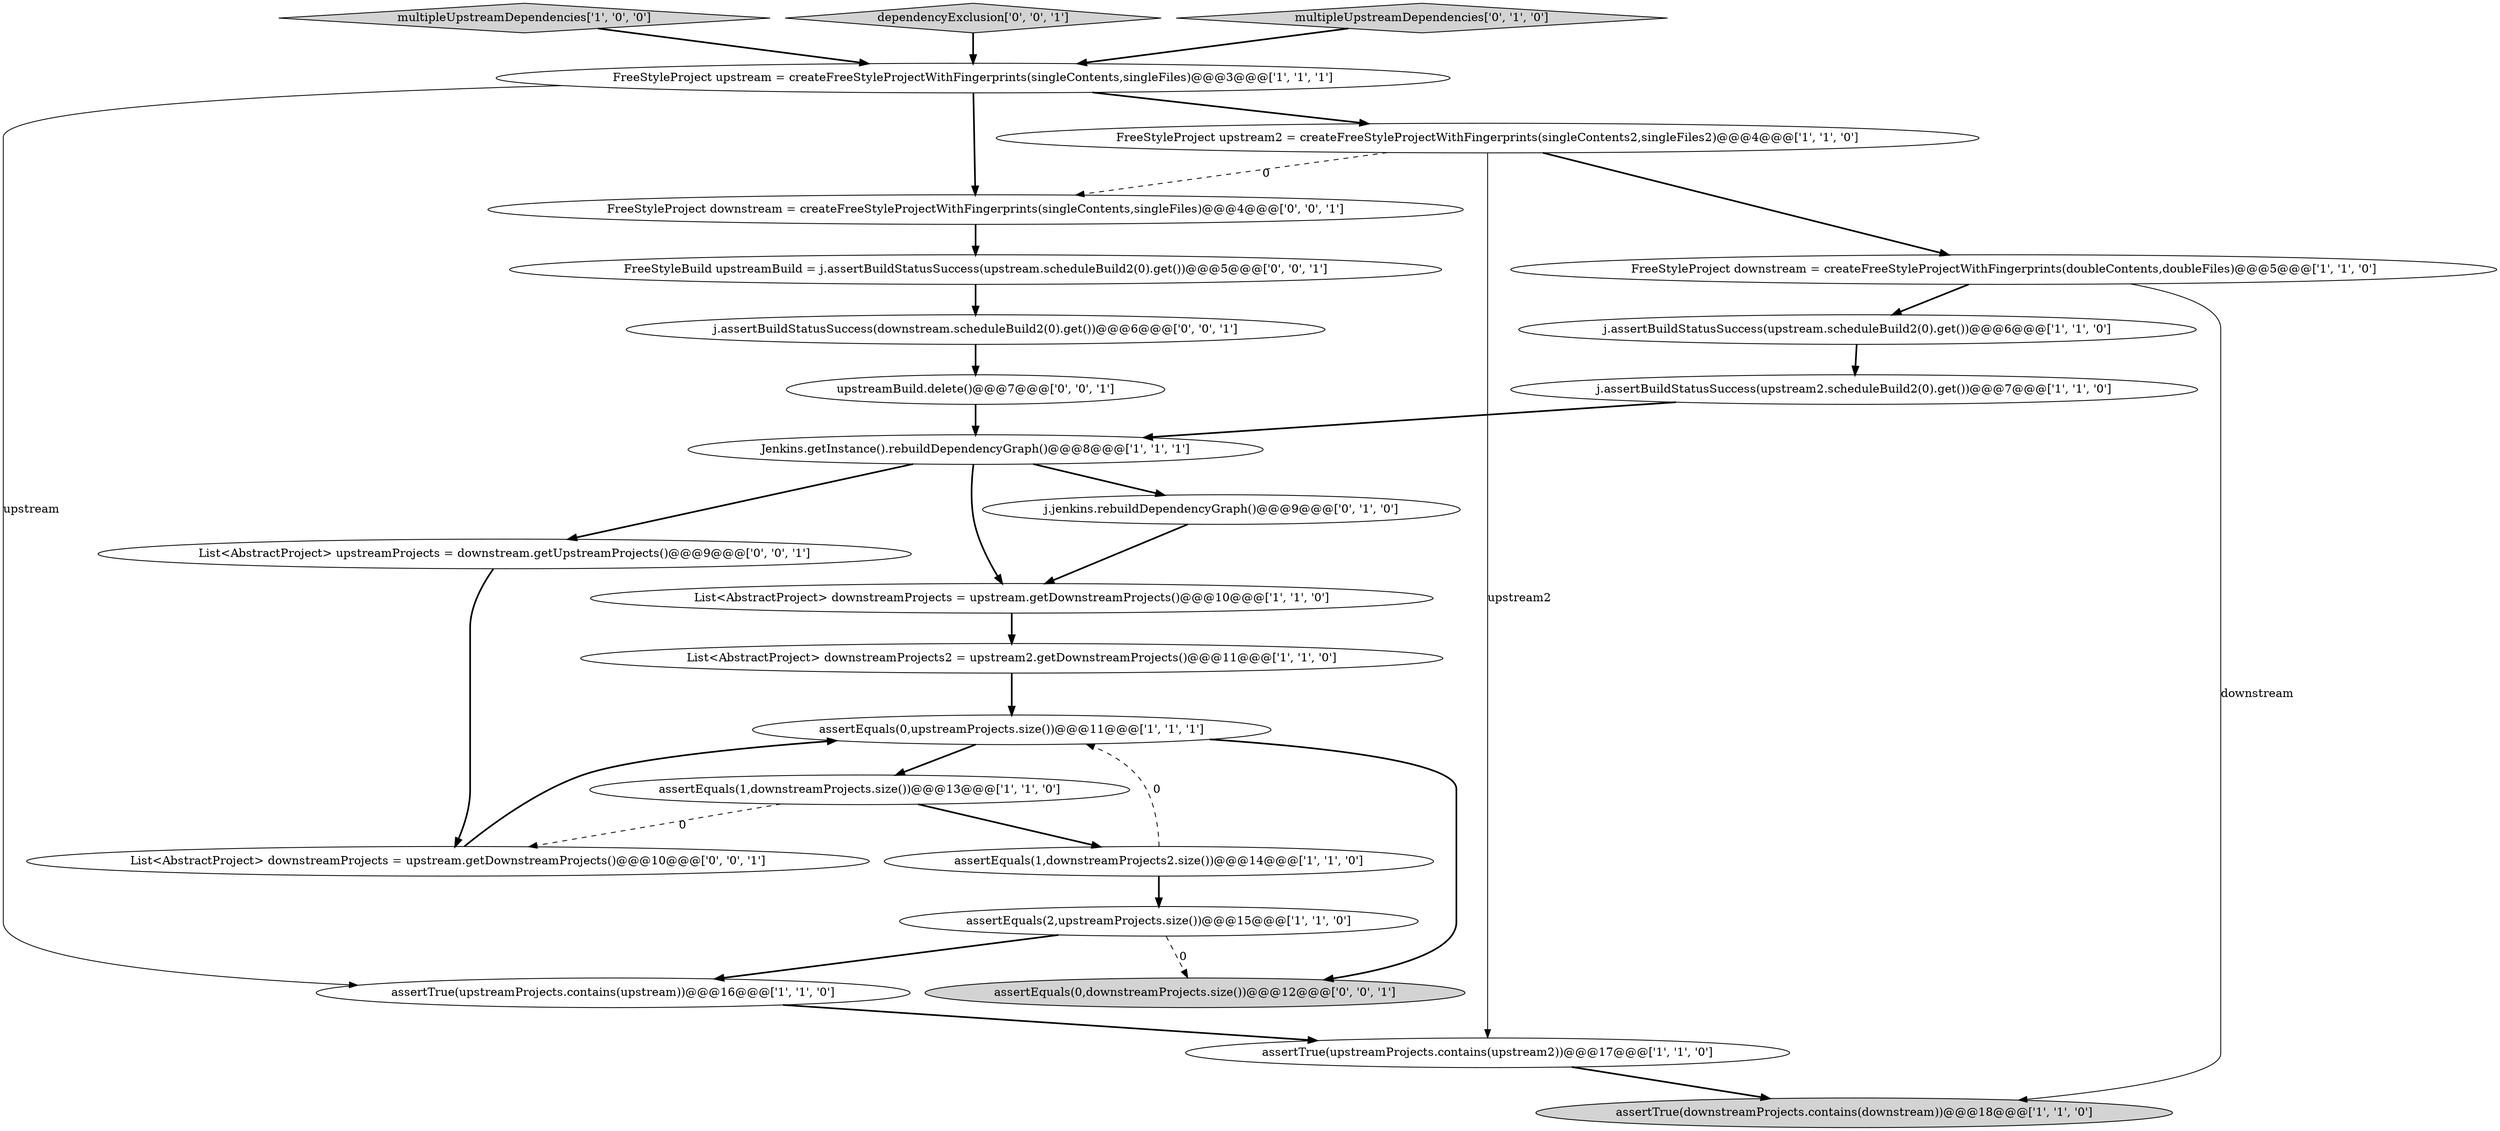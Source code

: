 digraph {
24 [style = filled, label = "j.assertBuildStatusSuccess(downstream.scheduleBuild2(0).get())@@@6@@@['0', '0', '1']", fillcolor = white, shape = ellipse image = "AAA0AAABBB3BBB"];
25 [style = filled, label = "FreeStyleProject downstream = createFreeStyleProjectWithFingerprints(singleContents,singleFiles)@@@4@@@['0', '0', '1']", fillcolor = white, shape = ellipse image = "AAA0AAABBB3BBB"];
23 [style = filled, label = "assertEquals(0,downstreamProjects.size())@@@12@@@['0', '0', '1']", fillcolor = lightgray, shape = ellipse image = "AAA0AAABBB3BBB"];
12 [style = filled, label = "multipleUpstreamDependencies['1', '0', '0']", fillcolor = lightgray, shape = diamond image = "AAA0AAABBB1BBB"];
5 [style = filled, label = "assertEquals(0,upstreamProjects.size())@@@11@@@['1', '1', '1']", fillcolor = white, shape = ellipse image = "AAA0AAABBB1BBB"];
8 [style = filled, label = "FreeStyleProject upstream = createFreeStyleProjectWithFingerprints(singleContents,singleFiles)@@@3@@@['1', '1', '1']", fillcolor = white, shape = ellipse image = "AAA0AAABBB1BBB"];
0 [style = filled, label = "assertEquals(1,downstreamProjects2.size())@@@14@@@['1', '1', '0']", fillcolor = white, shape = ellipse image = "AAA0AAABBB1BBB"];
11 [style = filled, label = "FreeStyleProject upstream2 = createFreeStyleProjectWithFingerprints(singleContents2,singleFiles2)@@@4@@@['1', '1', '0']", fillcolor = white, shape = ellipse image = "AAA0AAABBB1BBB"];
13 [style = filled, label = "assertEquals(2,upstreamProjects.size())@@@15@@@['1', '1', '0']", fillcolor = white, shape = ellipse image = "AAA0AAABBB1BBB"];
14 [style = filled, label = "List<AbstractProject> downstreamProjects = upstream.getDownstreamProjects()@@@10@@@['1', '1', '0']", fillcolor = white, shape = ellipse image = "AAA0AAABBB1BBB"];
9 [style = filled, label = "assertTrue(downstreamProjects.contains(downstream))@@@18@@@['1', '1', '0']", fillcolor = lightgray, shape = ellipse image = "AAA0AAABBB1BBB"];
4 [style = filled, label = "Jenkins.getInstance().rebuildDependencyGraph()@@@8@@@['1', '1', '1']", fillcolor = white, shape = ellipse image = "AAA0AAABBB1BBB"];
20 [style = filled, label = "FreeStyleBuild upstreamBuild = j.assertBuildStatusSuccess(upstream.scheduleBuild2(0).get())@@@5@@@['0', '0', '1']", fillcolor = white, shape = ellipse image = "AAA0AAABBB3BBB"];
15 [style = filled, label = "assertTrue(upstreamProjects.contains(upstream))@@@16@@@['1', '1', '0']", fillcolor = white, shape = ellipse image = "AAA0AAABBB1BBB"];
21 [style = filled, label = "List<AbstractProject> upstreamProjects = downstream.getUpstreamProjects()@@@9@@@['0', '0', '1']", fillcolor = white, shape = ellipse image = "AAA0AAABBB3BBB"];
1 [style = filled, label = "assertTrue(upstreamProjects.contains(upstream2))@@@17@@@['1', '1', '0']", fillcolor = white, shape = ellipse image = "AAA0AAABBB1BBB"];
3 [style = filled, label = "j.assertBuildStatusSuccess(upstream.scheduleBuild2(0).get())@@@6@@@['1', '1', '0']", fillcolor = white, shape = ellipse image = "AAA0AAABBB1BBB"];
7 [style = filled, label = "assertEquals(1,downstreamProjects.size())@@@13@@@['1', '1', '0']", fillcolor = white, shape = ellipse image = "AAA0AAABBB1BBB"];
18 [style = filled, label = "upstreamBuild.delete()@@@7@@@['0', '0', '1']", fillcolor = white, shape = ellipse image = "AAA0AAABBB3BBB"];
19 [style = filled, label = "dependencyExclusion['0', '0', '1']", fillcolor = lightgray, shape = diamond image = "AAA0AAABBB3BBB"];
6 [style = filled, label = "j.assertBuildStatusSuccess(upstream2.scheduleBuild2(0).get())@@@7@@@['1', '1', '0']", fillcolor = white, shape = ellipse image = "AAA0AAABBB1BBB"];
17 [style = filled, label = "multipleUpstreamDependencies['0', '1', '0']", fillcolor = lightgray, shape = diamond image = "AAA0AAABBB2BBB"];
2 [style = filled, label = "List<AbstractProject> downstreamProjects2 = upstream2.getDownstreamProjects()@@@11@@@['1', '1', '0']", fillcolor = white, shape = ellipse image = "AAA0AAABBB1BBB"];
16 [style = filled, label = "j.jenkins.rebuildDependencyGraph()@@@9@@@['0', '1', '0']", fillcolor = white, shape = ellipse image = "AAA1AAABBB2BBB"];
22 [style = filled, label = "List<AbstractProject> downstreamProjects = upstream.getDownstreamProjects()@@@10@@@['0', '0', '1']", fillcolor = white, shape = ellipse image = "AAA0AAABBB3BBB"];
10 [style = filled, label = "FreeStyleProject downstream = createFreeStyleProjectWithFingerprints(doubleContents,doubleFiles)@@@5@@@['1', '1', '0']", fillcolor = white, shape = ellipse image = "AAA0AAABBB1BBB"];
13->15 [style = bold, label=""];
22->5 [style = bold, label=""];
15->1 [style = bold, label=""];
1->9 [style = bold, label=""];
10->9 [style = solid, label="downstream"];
6->4 [style = bold, label=""];
24->18 [style = bold, label=""];
21->22 [style = bold, label=""];
4->16 [style = bold, label=""];
2->5 [style = bold, label=""];
25->20 [style = bold, label=""];
19->8 [style = bold, label=""];
11->25 [style = dashed, label="0"];
8->15 [style = solid, label="upstream"];
0->13 [style = bold, label=""];
0->5 [style = dashed, label="0"];
10->3 [style = bold, label=""];
3->6 [style = bold, label=""];
13->23 [style = dashed, label="0"];
8->11 [style = bold, label=""];
11->10 [style = bold, label=""];
5->23 [style = bold, label=""];
11->1 [style = solid, label="upstream2"];
7->22 [style = dashed, label="0"];
16->14 [style = bold, label=""];
7->0 [style = bold, label=""];
8->25 [style = bold, label=""];
17->8 [style = bold, label=""];
20->24 [style = bold, label=""];
14->2 [style = bold, label=""];
4->14 [style = bold, label=""];
4->21 [style = bold, label=""];
12->8 [style = bold, label=""];
5->7 [style = bold, label=""];
18->4 [style = bold, label=""];
}

